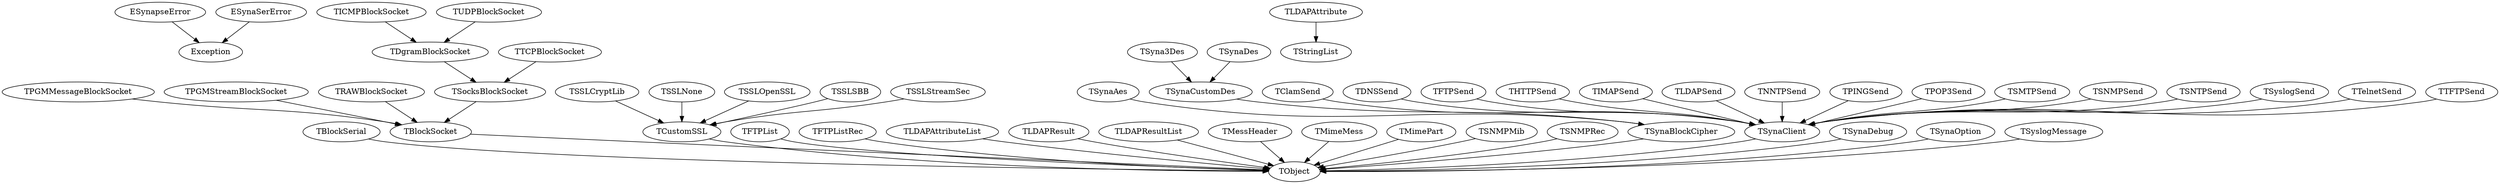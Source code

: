 DiGraph Classes {
  ESynapseError -> Exception
  ESynapseError [href="blcksock.ESynapseError.html"]
  ESynaSerError -> Exception
  ESynaSerError [href="synaser.ESynaSerError.html"]
  TBlockSerial -> TObject
  TBlockSerial [href="synaser.TBlockSerial.html"]
  TBlockSocket -> TObject
  TBlockSocket [href="blcksock.TBlockSocket.html"]
  TPGMMessageBlockSocket -> TBlockSocket
  TPGMMessageBlockSocket [href="blcksock.TPGMMessageBlockSocket.html"]
  TPGMStreamBlockSocket -> TBlockSocket
  TPGMStreamBlockSocket [href="blcksock.TPGMStreamBlockSocket.html"]
  TRAWBlockSocket -> TBlockSocket
  TRAWBlockSocket [href="blcksock.TRAWBlockSocket.html"]
  TSocksBlockSocket -> TBlockSocket
  TSocksBlockSocket [href="blcksock.TSocksBlockSocket.html"]
  TDgramBlockSocket -> TSocksBlockSocket
  TDgramBlockSocket [href="blcksock.TDgramBlockSocket.html"]
  TICMPBlockSocket -> TDgramBlockSocket
  TICMPBlockSocket [href="blcksock.TICMPBlockSocket.html"]
  TUDPBlockSocket -> TDgramBlockSocket
  TUDPBlockSocket [href="blcksock.TUDPBlockSocket.html"]
  TTCPBlockSocket -> TSocksBlockSocket
  TTCPBlockSocket [href="blcksock.TTCPBlockSocket.html"]
  TCustomSSL -> TObject
  TCustomSSL [href="blcksock.TCustomSSL.html"]
  TSSLCryptLib -> TCustomSSL
  TSSLCryptLib [href="ssl_cryptlib.TSSLCryptLib.html"]
  TSSLNone -> TCustomSSL
  TSSLNone [href="blcksock.TSSLNone.html"]
  TSSLOpenSSL -> TCustomSSL
  TSSLOpenSSL [href="ssl_openssl.TSSLOpenSSL.html"]
  TSSLSBB -> TCustomSSL
  TSSLSBB [href="ssl_sbb.TSSLSBB.html"]
  TSSLStreamSec -> TCustomSSL
  TSSLStreamSec [href="ssl_streamsec.TSSLStreamSec.html"]
  TFTPList -> TObject
  TFTPList [href="ftpsend.TFTPList.html"]
  TFTPListRec -> TObject
  TFTPListRec [href="ftpsend.TFTPListRec.html"]
  TLDAPAttributeList -> TObject
  TLDAPAttributeList [href="ldapsend.TLDAPAttributeList.html"]
  TLDAPResult -> TObject
  TLDAPResult [href="ldapsend.TLDAPResult.html"]
  TLDAPResultList -> TObject
  TLDAPResultList [href="ldapsend.TLDAPResultList.html"]
  TMessHeader -> TObject
  TMessHeader [href="mimemess.TMessHeader.html"]
  TMimeMess -> TObject
  TMimeMess [href="mimemess.TMimeMess.html"]
  TMimePart -> TObject
  TMimePart [href="mimepart.TMimePart.html"]
  TSNMPMib -> TObject
  TSNMPMib [href="snmpsend.TSNMPMib.html"]
  TSNMPRec -> TObject
  TSNMPRec [href="snmpsend.TSNMPRec.html"]
  TSynaBlockCipher -> TObject
  TSynaBlockCipher [href="synacrypt.TSynaBlockCipher.html"]
  TSynaAes -> TSynaBlockCipher
  TSynaAes [href="synacrypt.TSynaAes.html"]
  TSynaCustomDes -> TSynaBlockCipher
  TSynaCustomDes [href="synacrypt.TSynaCustomDes.html"]
  TSyna3Des -> TSynaCustomDes
  TSyna3Des [href="synacrypt.TSyna3Des.html"]
  TSynaDes -> TSynaCustomDes
  TSynaDes [href="synacrypt.TSynaDes.html"]
  TSynaClient -> TObject
  TSynaClient [href="blcksock.TSynaClient.html"]
  TClamSend -> TSynaClient
  TClamSend [href="clamsend.TClamSend.html"]
  TDNSSend -> TSynaClient
  TDNSSend [href="dnssend.TDNSSend.html"]
  TFTPSend -> TSynaClient
  TFTPSend [href="ftpsend.TFTPSend.html"]
  THTTPSend -> TSynaClient
  THTTPSend [href="httpsend.THTTPSend.html"]
  TIMAPSend -> TSynaClient
  TIMAPSend [href="imapsend.TIMAPSend.html"]
  TLDAPSend -> TSynaClient
  TLDAPSend [href="ldapsend.TLDAPSend.html"]
  TNNTPSend -> TSynaClient
  TNNTPSend [href="nntpsend.TNNTPSend.html"]
  TPINGSend -> TSynaClient
  TPINGSend [href="pingsend.TPINGSend.html"]
  TPOP3Send -> TSynaClient
  TPOP3Send [href="pop3send.TPOP3Send.html"]
  TSMTPSend -> TSynaClient
  TSMTPSend [href="smtpsend.TSMTPSend.html"]
  TSNMPSend -> TSynaClient
  TSNMPSend [href="snmpsend.TSNMPSend.html"]
  TSNTPSend -> TSynaClient
  TSNTPSend [href="sntpsend.TSNTPSend.html"]
  TSyslogSend -> TSynaClient
  TSyslogSend [href="slogsend.TSyslogSend.html"]
  TTelnetSend -> TSynaClient
  TTelnetSend [href="tlntsend.TTelnetSend.html"]
  TTFTPSend -> TSynaClient
  TTFTPSend [href="ftptsend.TTFTPSend.html"]
  TSynaDebug -> TObject
  TSynaDebug [href="synadbg.TSynaDebug.html"]
  TSynaOption -> TObject
  TSynaOption [href="blcksock.TSynaOption.html"]
  TSyslogMessage -> TObject
  TSyslogMessage [href="slogsend.TSyslogMessage.html"]
  TLDAPAttribute -> TStringList
  TLDAPAttribute [href="ldapsend.TLDAPAttribute.html"]
}
